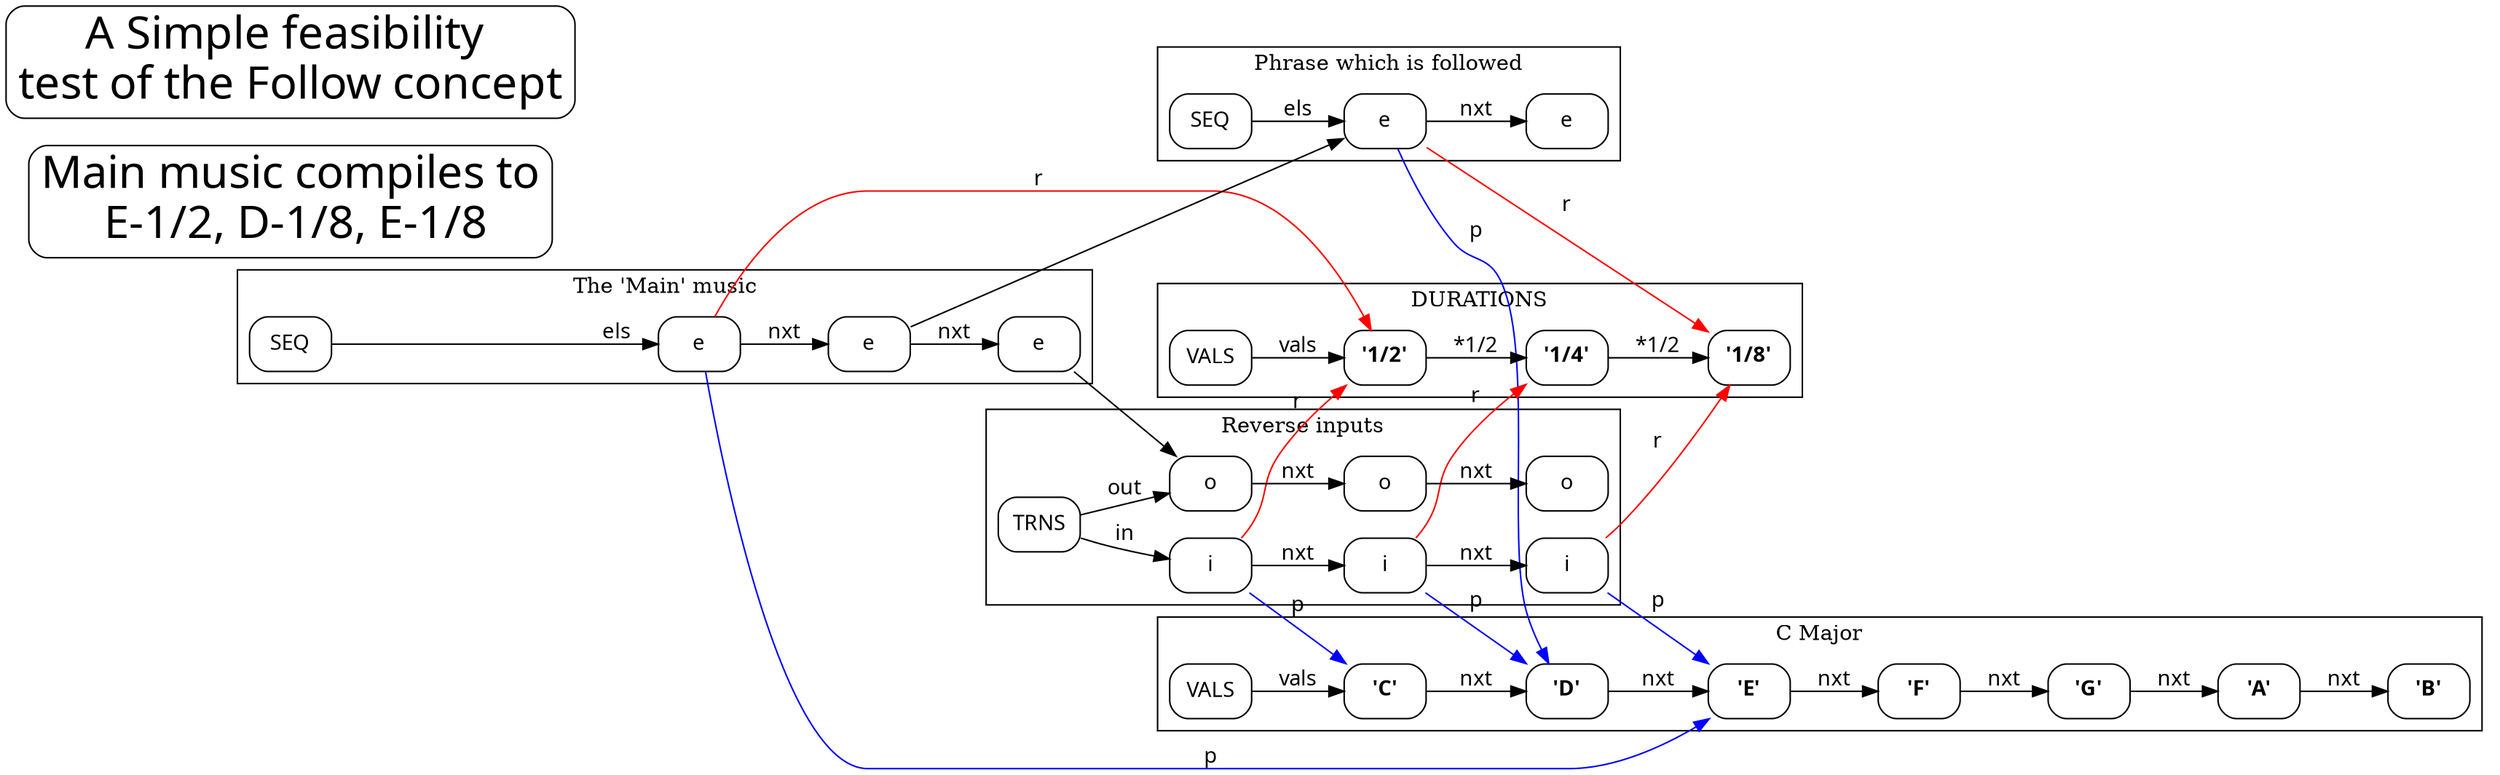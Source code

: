 strict digraph "" {
	graph [compound=True,
		rankdir=LR
	];
	node [fontname=Chilanka,
		label="\N",
		shape=box,
		style=rounded
	];
	edge [fontname=Chilanka];
	subgraph cluster_seq2 {
		graph [label="Phrase which is followed",
			rank=same
		];
		"seq2.seq"		 [label=SEQ];
		"seq2.seq.0"		 [label=e];
		"seq2.seq" -> "seq2.seq.0"		 [label=els];
		"seq2.seq.1"		 [label=e];
		"seq2.seq.0" -> "seq2.seq.1"		 [label=nxt];
	}
	subgraph cluster_durations {
		graph [label=DURATIONS,
			rank=same
		];
		"durations.vals"		 [label=VALS];
		"durations.vals.1/2"		 [label=<<B>'1/2'</B>>];
		"durations.vals" -> "durations.vals.1/2"		 [label=vals];
		"durations.vals.1/4"		 [label=<<B>'1/4'</B>>];
		"durations.vals.1/2" -> "durations.vals.1/4"		 [label="*1/2"];
		"durations.vals.1/8"		 [label=<<B>'1/8'</B>>];
		"durations.vals.1/4" -> "durations.vals.1/8"		 [label="*1/2"];
	}
	subgraph cluster_trans {
		graph [label="Reverse inputs",
			rank=same
		];
		"trans.trns"		 [label=TRNS];
		"trans.in.0"		 [label=i];
		"trans.trns" -> "trans.in.0"		 [label=in];
		"trans.out.0"		 [label=o];
		"trans.trns" -> "trans.out.0"		 [label=out];
		"trans.in.1"		 [label=i];
		"trans.in.0" -> "trans.in.1"		 [label=nxt];
		"trans.in.2"		 [label=i];
		"trans.in.1" -> "trans.in.2"		 [label=nxt];
		"trans.out.1"		 [label=o];
		"trans.out.0" -> "trans.out.1"		 [label=nxt];
		"trans.out.2"		 [label=o];
		"trans.out.1" -> "trans.out.2"		 [label=nxt];
	}
	subgraph cluster_scale {
		graph [label="C Major",
			rank=same
		];
		"scale.vals"		 [label=VALS];
		"scale.vals.C"		 [label=<<B>'C'</B>>];
		"scale.vals" -> "scale.vals.C"		 [label=vals];
		"scale.vals.D"		 [label=<<B>'D'</B>>];
		"scale.vals.C" -> "scale.vals.D"		 [label=nxt];
		"scale.vals.E"		 [label=<<B>'E'</B>>];
		"scale.vals.D" -> "scale.vals.E"		 [label=nxt];
		"scale.vals.F"		 [label=<<B>'F'</B>>];
		"scale.vals.E" -> "scale.vals.F"		 [label=nxt];
		"scale.vals.G"		 [label=<<B>'G'</B>>];
		"scale.vals.F" -> "scale.vals.G"		 [label=nxt];
		"scale.vals.A"		 [label=<<B>'A'</B>>];
		"scale.vals.G" -> "scale.vals.A"		 [label=nxt];
		"scale.vals.B"		 [label=<<B>'B'</B>>];
		"scale.vals.A" -> "scale.vals.B"		 [label=nxt];
	}
	subgraph cluster_seq1 {
		graph [label="The 'Main' music",
			rank=same
		];
		"seq1.seq"		 [label=SEQ];
		"seq1.seq.0"		 [label=e];
		"seq1.seq" -> "seq1.seq.0"		 [label=els];
		"seq1.seq.1"		 [label=e];
		"seq1.seq.0" -> "seq1.seq.1"		 [label=nxt];
		"seq1.seq.2"		 [label=e];
		"seq1.seq.1" -> "seq1.seq.2"		 [label=nxt];
	}
	2	 [fontsize=30,
		label="Main music compiles to
 E-1/2, D-1/8, E-1/8"];
	1	 [fontsize=30,
		label="A Simple feasibility 
test of the Follow concept"];
	"seq1.seq.0" -> "durations.vals.1/2"	 [color=red,
		label=r];
	"seq1.seq.0" -> "scale.vals.E"	 [color=blue,
		label=p];
	"seq1.seq.1" -> "seq2.seq.0";
	"seq1.seq.2" -> "trans.out.0";
	"seq2.seq.0" -> "durations.vals.1/8"	 [color=red,
		label=r];
	"seq2.seq.0" -> "scale.vals.D"	 [color=blue,
		label=p];
	"trans.in.0" -> "durations.vals.1/2"	 [color=red,
		label=r];
	"trans.in.0" -> "scale.vals.C"	 [color=blue,
		label=p];
	"trans.in.1" -> "durations.vals.1/4"	 [color=red,
		label=r];
	"trans.in.1" -> "scale.vals.D"	 [color=blue,
		label=p];
	"trans.in.2" -> "durations.vals.1/8"	 [color=red,
		label=r];
	"trans.in.2" -> "scale.vals.E"	 [color=blue,
		label=p];
}
